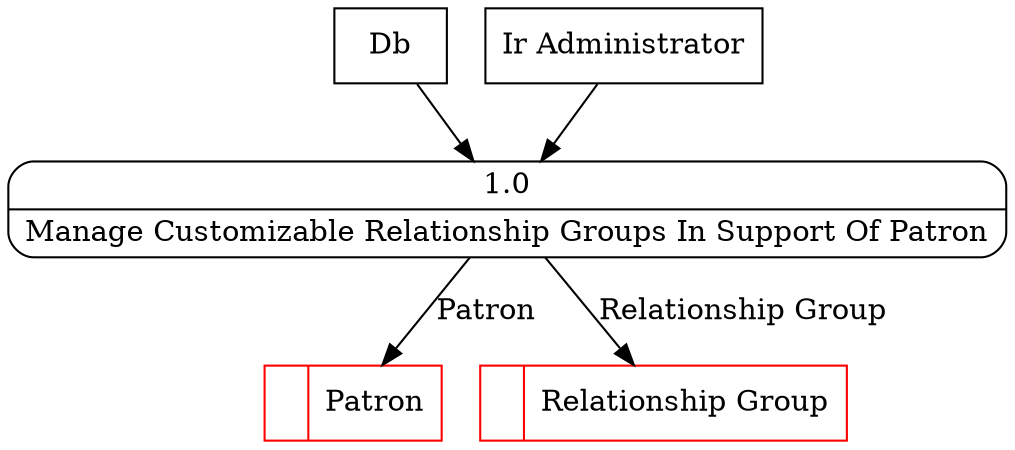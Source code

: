 digraph dfd2{ 
node[shape=record]
200 [label="<f0>  |<f1> Patron " color=red];
201 [label="<f0>  |<f1> Relationship Group " color=red];
202 [label="Db" shape=box];
203 [label="Ir Administrator" shape=box];
204 [label="{<f0> 1.0|<f1> Manage Customizable Relationship Groups In Support Of Patron }" shape=Mrecord];
202 -> 204
203 -> 204
204 -> 201 [label="Relationship Group"]
204 -> 200 [label="Patron"]
}